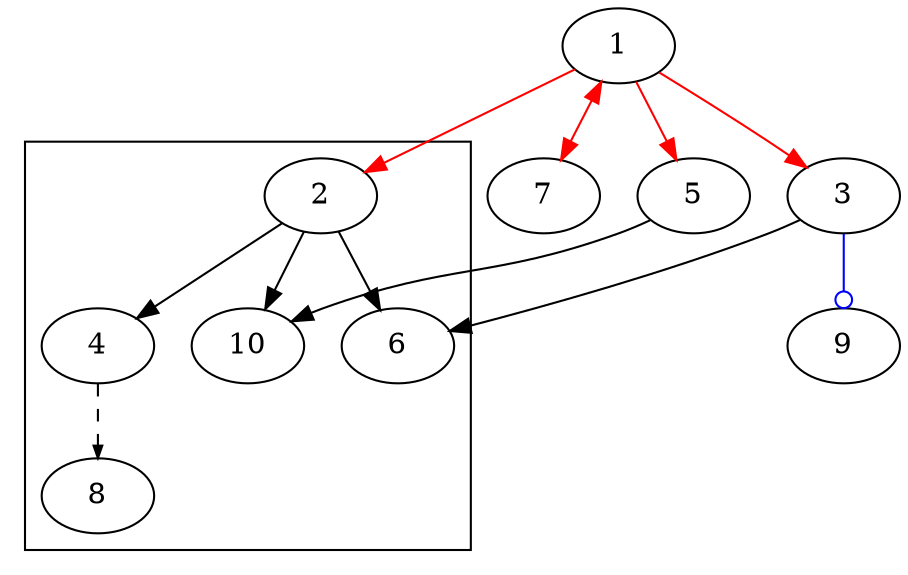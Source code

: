 Digraph {
	1 -> 2 [color=red];
	1 -> 3 [color=red];
	1 -> 5 [color=red];
	1 -> 7 [color=red, dir=both];
	2 -> 4;
	2 -> 6;
	3 -> 6;
	3 -> 9 [color=blue, arrowhead=odot];
	4 -> 8 [arrowsize=0.6, style=dashed];
	2 -> 10;
	5 -> 10;

    subgraph cluster_even {
    2; 4; 6; 8; 10;
    }
}
